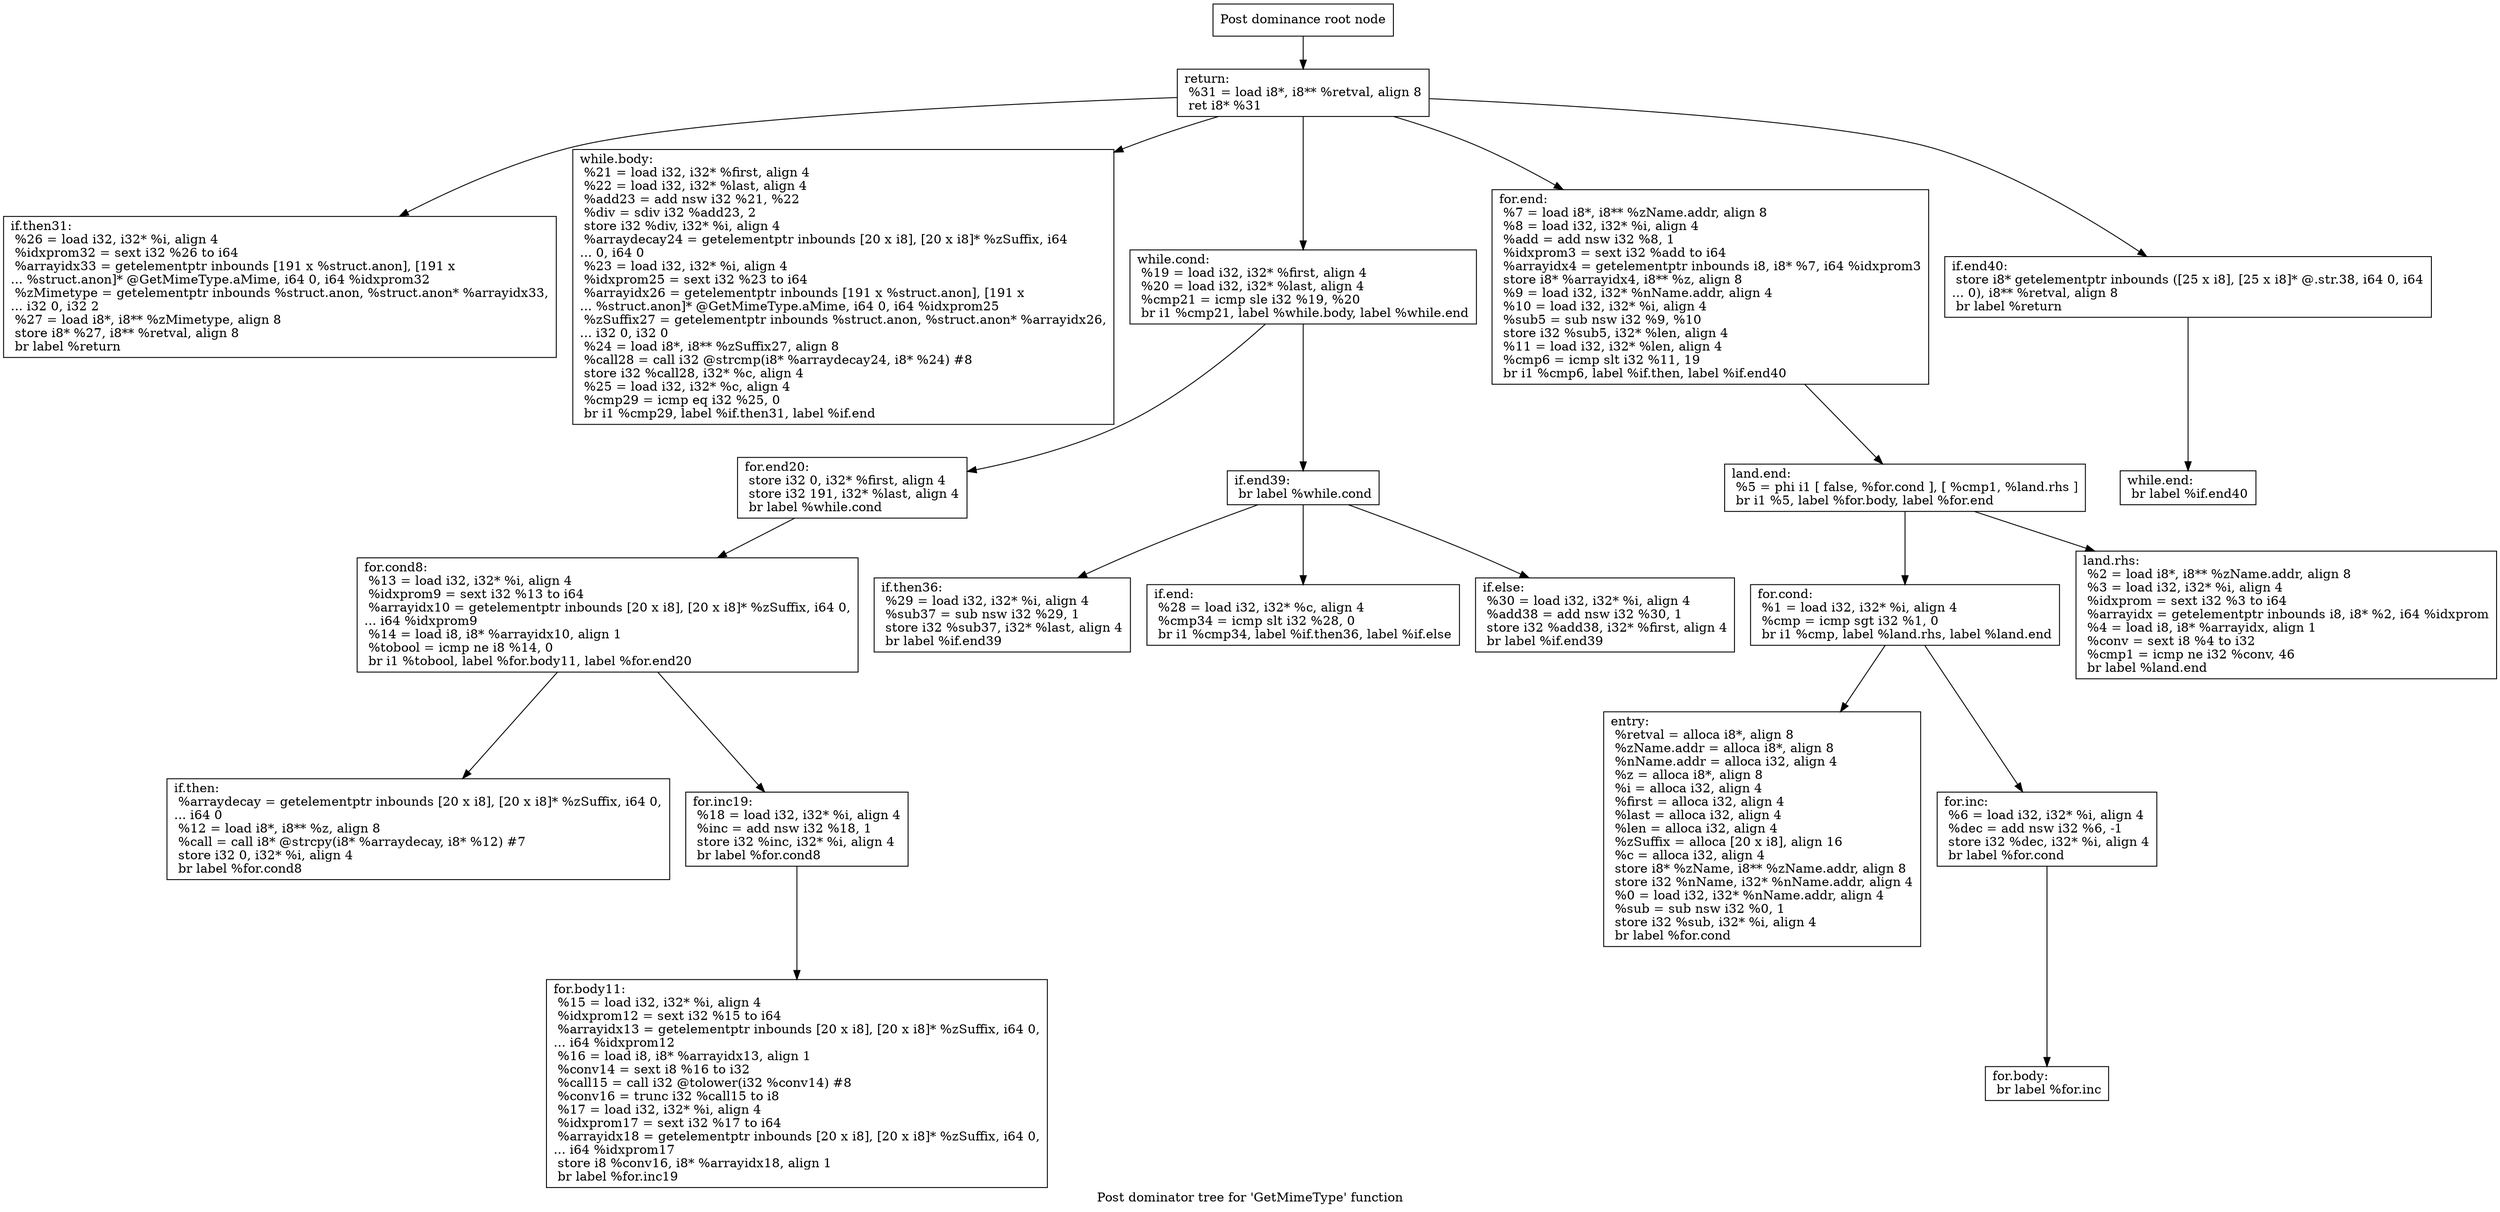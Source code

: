 digraph "Post dominator tree for 'GetMimeType' function" {
	label="Post dominator tree for 'GetMimeType' function";

	Node0x22d6e00 [shape=record,label="{Post dominance root node}"];
	Node0x22d6e00 -> Node0x22db390;
	Node0x22db390 [shape=record,label="{return:                                           \l  %31 = load i8*, i8** %retval, align 8\l  ret i8* %31\l}"];
	Node0x22db390 -> Node0x22df390;
	Node0x22db390 -> Node0x22dcaa0;
	Node0x22db390 -> Node0x22d7290;
	Node0x22db390 -> Node0x22d6870;
	Node0x22db390 -> Node0x22d83f0;
	Node0x22df390 [shape=record,label="{if.then31:                                        \l  %26 = load i32, i32* %i, align 4\l  %idxprom32 = sext i32 %26 to i64\l  %arrayidx33 = getelementptr inbounds [191 x %struct.anon], [191 x\l... %struct.anon]* @GetMimeType.aMime, i64 0, i64 %idxprom32\l  %zMimetype = getelementptr inbounds %struct.anon, %struct.anon* %arrayidx33,\l... i32 0, i32 2\l  %27 = load i8*, i8** %zMimetype, align 8\l  store i8* %27, i8** %retval, align 8\l  br label %return\l}"];
	Node0x22dcaa0 [shape=record,label="{while.body:                                       \l  %21 = load i32, i32* %first, align 4\l  %22 = load i32, i32* %last, align 4\l  %add23 = add nsw i32 %21, %22\l  %div = sdiv i32 %add23, 2\l  store i32 %div, i32* %i, align 4\l  %arraydecay24 = getelementptr inbounds [20 x i8], [20 x i8]* %zSuffix, i64\l... 0, i64 0\l  %23 = load i32, i32* %i, align 4\l  %idxprom25 = sext i32 %23 to i64\l  %arrayidx26 = getelementptr inbounds [191 x %struct.anon], [191 x\l... %struct.anon]* @GetMimeType.aMime, i64 0, i64 %idxprom25\l  %zSuffix27 = getelementptr inbounds %struct.anon, %struct.anon* %arrayidx26,\l... i32 0, i32 0\l  %24 = load i8*, i8** %zSuffix27, align 8\l  %call28 = call i32 @strcmp(i8* %arraydecay24, i8* %24) #8\l  store i32 %call28, i32* %c, align 4\l  %25 = load i32, i32* %c, align 4\l  %cmp29 = icmp eq i32 %25, 0\l  br i1 %cmp29, label %if.then31, label %if.end\l}"];
	Node0x22d7290 [shape=record,label="{while.cond:                                       \l  %19 = load i32, i32* %first, align 4\l  %20 = load i32, i32* %last, align 4\l  %cmp21 = icmp sle i32 %19, %20\l  br i1 %cmp21, label %while.body, label %while.end\l}"];
	Node0x22d7290 -> Node0x22dec00;
	Node0x22d7290 -> Node0x22dfd00;
	Node0x22dec00 [shape=record,label="{for.end20:                                        \l  store i32 0, i32* %first, align 4\l  store i32 191, i32* %last, align 4\l  br label %while.cond\l}"];
	Node0x22dec00 -> Node0x22da4a0;
	Node0x22da4a0 [shape=record,label="{for.cond8:                                        \l  %13 = load i32, i32* %i, align 4\l  %idxprom9 = sext i32 %13 to i64\l  %arrayidx10 = getelementptr inbounds [20 x i8], [20 x i8]* %zSuffix, i64 0,\l... i64 %idxprom9\l  %14 = load i8, i8* %arrayidx10, align 1\l  %tobool = icmp ne i8 %14, 0\l  br i1 %tobool, label %for.body11, label %for.end20\l}"];
	Node0x22da4a0 -> Node0x22d9830;
	Node0x22da4a0 -> Node0x22d7ce0;
	Node0x22d9830 [shape=record,label="{if.then:                                          \l  %arraydecay = getelementptr inbounds [20 x i8], [20 x i8]* %zSuffix, i64 0,\l... i64 0\l  %12 = load i8*, i8** %z, align 8\l  %call = call i8* @strcpy(i8* %arraydecay, i8* %12) #7\l  store i32 0, i32* %i, align 4\l  br label %for.cond8\l}"];
	Node0x22d7ce0 [shape=record,label="{for.inc19:                                        \l  %18 = load i32, i32* %i, align 4\l  %inc = add nsw i32 %18, 1\l  store i32 %inc, i32* %i, align 4\l  br label %for.cond8\l}"];
	Node0x22d7ce0 -> Node0x22dc820;
	Node0x22dc820 [shape=record,label="{for.body11:                                       \l  %15 = load i32, i32* %i, align 4\l  %idxprom12 = sext i32 %15 to i64\l  %arrayidx13 = getelementptr inbounds [20 x i8], [20 x i8]* %zSuffix, i64 0,\l... i64 %idxprom12\l  %16 = load i8, i8* %arrayidx13, align 1\l  %conv14 = sext i8 %16 to i32\l  %call15 = call i32 @tolower(i32 %conv14) #8\l  %conv16 = trunc i32 %call15 to i8\l  %17 = load i32, i32* %i, align 4\l  %idxprom17 = sext i32 %17 to i64\l  %arrayidx18 = getelementptr inbounds [20 x i8], [20 x i8]* %zSuffix, i64 0,\l... i64 %idxprom17\l  store i8 %conv16, i8* %arrayidx18, align 1\l  br label %for.inc19\l}"];
	Node0x22dfd00 [shape=record,label="{if.end39:                                         \l  br label %while.cond\l}"];
	Node0x22dfd00 -> Node0x22dfb10;
	Node0x22dfd00 -> Node0x22db880;
	Node0x22dfd00 -> Node0x22d9f00;
	Node0x22dfb10 [shape=record,label="{if.then36:                                        \l  %29 = load i32, i32* %i, align 4\l  %sub37 = sub nsw i32 %29, 1\l  store i32 %sub37, i32* %last, align 4\l  br label %if.end39\l}"];
	Node0x22db880 [shape=record,label="{if.end:                                           \l  %28 = load i32, i32* %c, align 4\l  %cmp34 = icmp slt i32 %28, 0\l  br i1 %cmp34, label %if.then36, label %if.else\l}"];
	Node0x22d9f00 [shape=record,label="{if.else:                                          \l  %30 = load i32, i32* %i, align 4\l  %add38 = add nsw i32 %30, 1\l  store i32 %add38, i32* %first, align 4\l  br label %if.end39\l}"];
	Node0x22d6870 [shape=record,label="{for.end:                                          \l  %7 = load i8*, i8** %zName.addr, align 8\l  %8 = load i32, i32* %i, align 4\l  %add = add nsw i32 %8, 1\l  %idxprom3 = sext i32 %add to i64\l  %arrayidx4 = getelementptr inbounds i8, i8* %7, i64 %idxprom3\l  store i8* %arrayidx4, i8** %z, align 8\l  %9 = load i32, i32* %nName.addr, align 4\l  %10 = load i32, i32* %i, align 4\l  %sub5 = sub nsw i32 %9, %10\l  store i32 %sub5, i32* %len, align 4\l  %11 = load i32, i32* %len, align 4\l  %cmp6 = icmp slt i32 %11, 19\l  br i1 %cmp6, label %if.then, label %if.end40\l}"];
	Node0x22d6870 -> Node0x22de3f0;
	Node0x22de3f0 [shape=record,label="{land.end:                                         \l  %5 = phi i1 [ false, %for.cond ], [ %cmp1, %land.rhs ]\l  br i1 %5, label %for.body, label %for.end\l}"];
	Node0x22de3f0 -> Node0x22d9030;
	Node0x22de3f0 -> Node0x22dcbd0;
	Node0x22d9030 [shape=record,label="{for.cond:                                         \l  %1 = load i32, i32* %i, align 4\l  %cmp = icmp sgt i32 %1, 0\l  br i1 %cmp, label %land.rhs, label %land.end\l}"];
	Node0x22d9030 -> Node0x22dc400;
	Node0x22d9030 -> Node0x22df780;
	Node0x22dc400 [shape=record,label="{entry:\l  %retval = alloca i8*, align 8\l  %zName.addr = alloca i8*, align 8\l  %nName.addr = alloca i32, align 4\l  %z = alloca i8*, align 8\l  %i = alloca i32, align 4\l  %first = alloca i32, align 4\l  %last = alloca i32, align 4\l  %len = alloca i32, align 4\l  %zSuffix = alloca [20 x i8], align 16\l  %c = alloca i32, align 4\l  store i8* %zName, i8** %zName.addr, align 8\l  store i32 %nName, i32* %nName.addr, align 4\l  %0 = load i32, i32* %nName.addr, align 4\l  %sub = sub nsw i32 %0, 1\l  store i32 %sub, i32* %i, align 4\l  br label %for.cond\l}"];
	Node0x22df780 [shape=record,label="{for.inc:                                          \l  %6 = load i32, i32* %i, align 4\l  %dec = add nsw i32 %6, -1\l  store i32 %dec, i32* %i, align 4\l  br label %for.cond\l}"];
	Node0x22df780 -> Node0x22d8a70;
	Node0x22d8a70 [shape=record,label="{for.body:                                         \l  br label %for.inc\l}"];
	Node0x22dcbd0 [shape=record,label="{land.rhs:                                         \l  %2 = load i8*, i8** %zName.addr, align 8\l  %3 = load i32, i32* %i, align 4\l  %idxprom = sext i32 %3 to i64\l  %arrayidx = getelementptr inbounds i8, i8* %2, i64 %idxprom\l  %4 = load i8, i8* %arrayidx, align 1\l  %conv = sext i8 %4 to i32\l  %cmp1 = icmp ne i32 %conv, 46\l  br label %land.end\l}"];
	Node0x22d83f0 [shape=record,label="{if.end40:                                         \l  store i8* getelementptr inbounds ([25 x i8], [25 x i8]* @.str.38, i64 0, i64\l... 0), i8** %retval, align 8\l  br label %return\l}"];
	Node0x22d83f0 -> Node0x22de950;
	Node0x22de950 [shape=record,label="{while.end:                                        \l  br label %if.end40\l}"];
}
